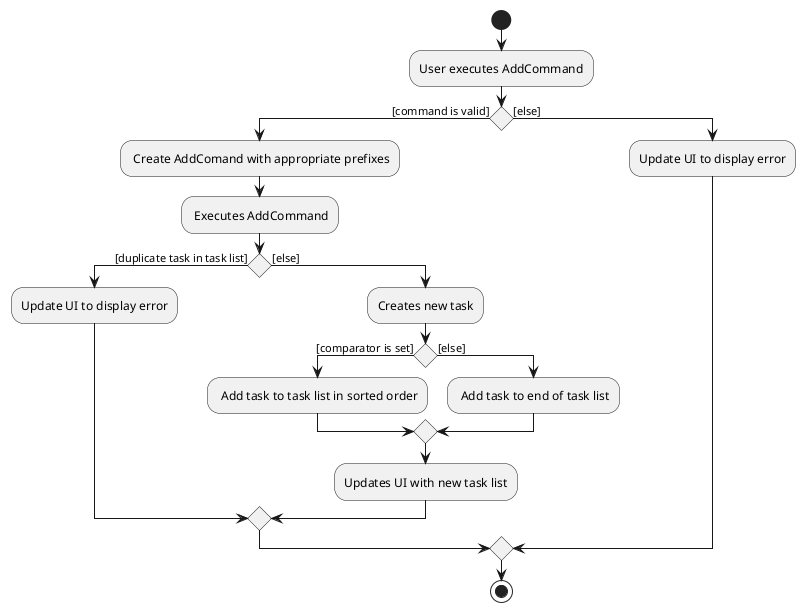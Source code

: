@startuml
start
:User executes AddCommand;

if () then ([command is valid])
  : Create AddComand with appropriate prefixes;
  : Executes AddCommand;
  if () then ([duplicate task in task list])
        :Update UI to display error;
  else ([else])
        :Creates new task;
        if() then ([comparator is set])
            : Add task to task list in sorted order;
        else ([else])
            : Add task to end of task list;
        endif
        :Updates UI with new task list;
  endif
else ([else])
  :Update UI to display error;
endif

stop;
@enduml
